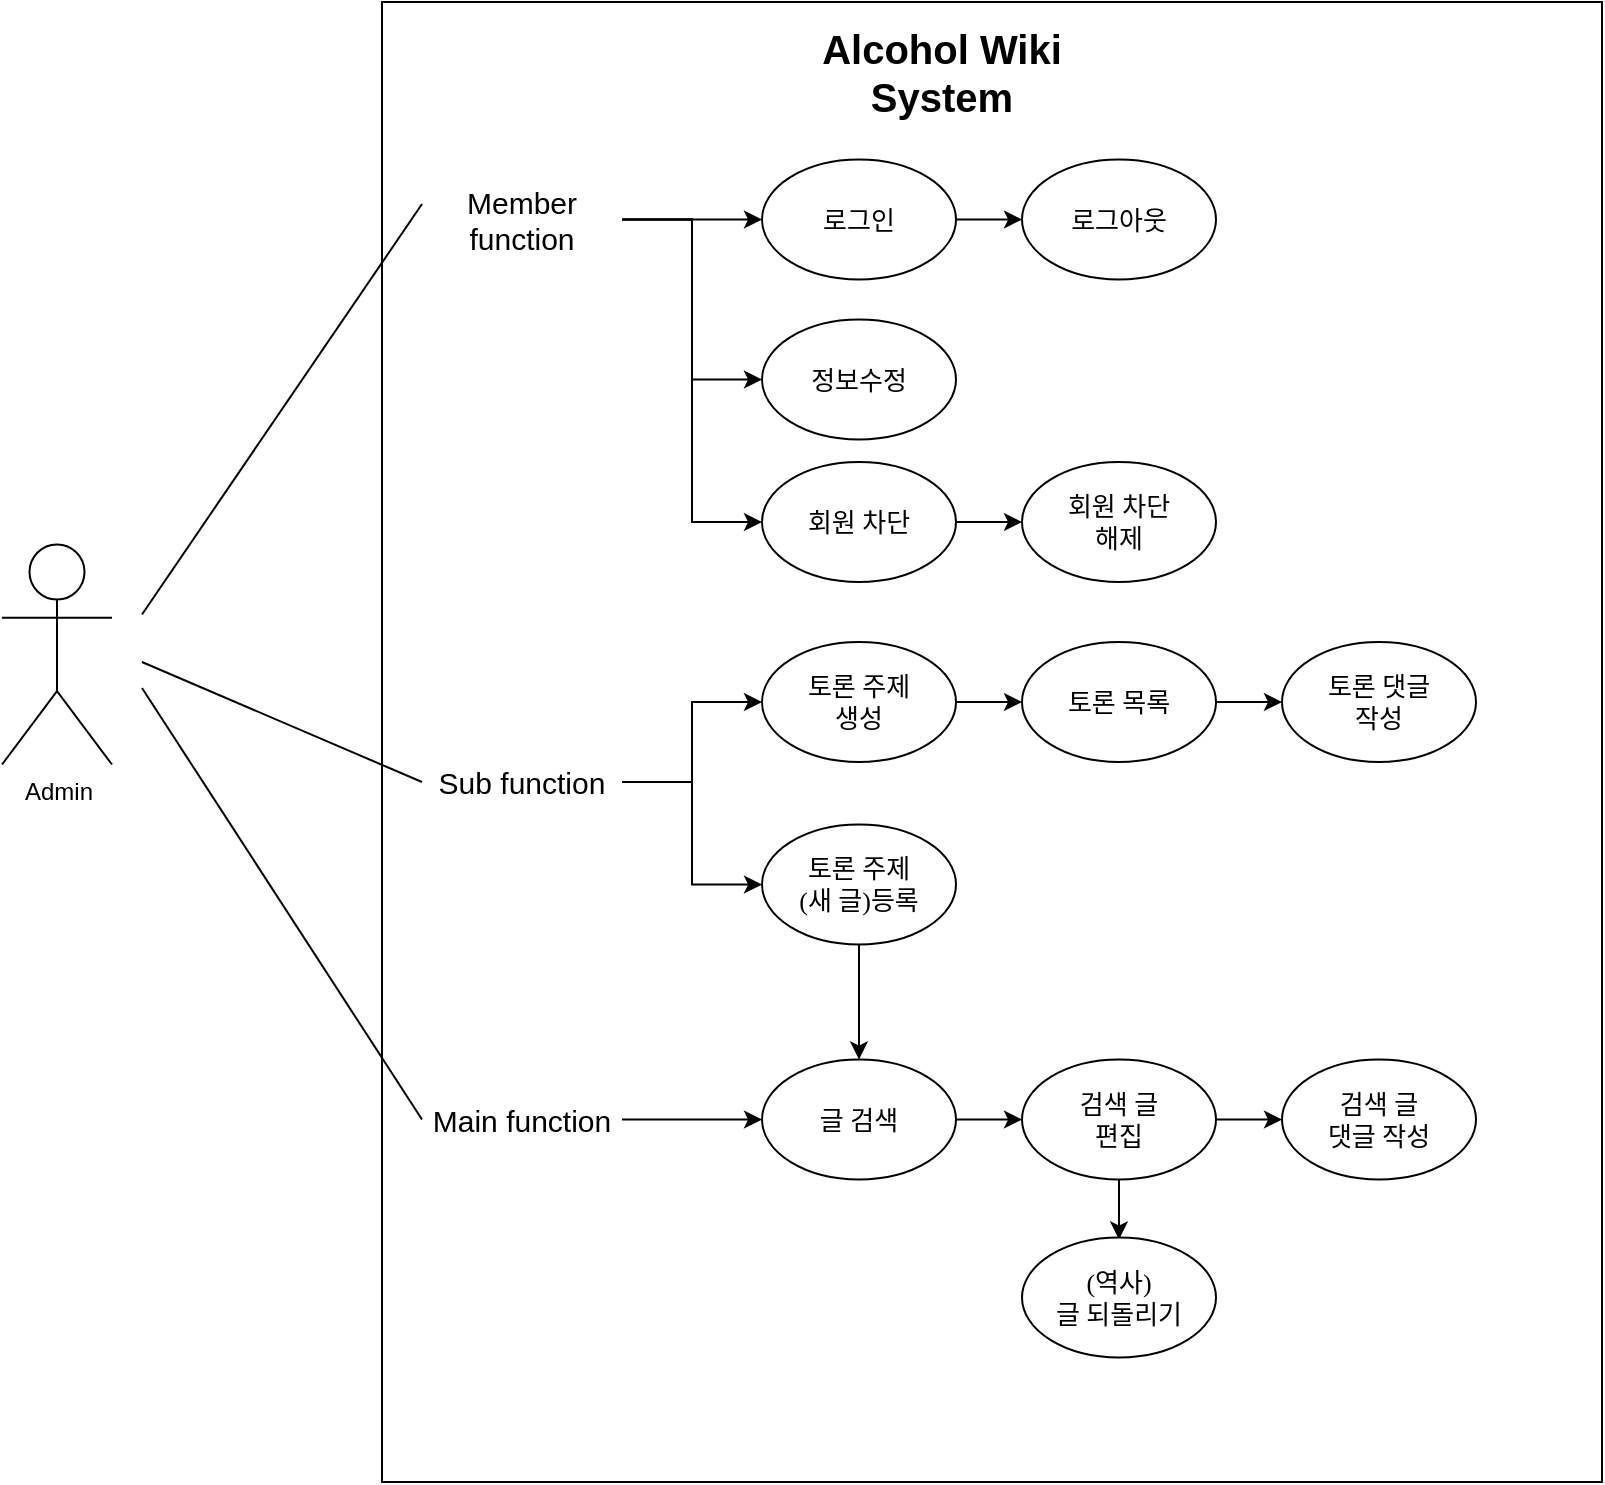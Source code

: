 <mxfile version="12.4.3" type="device" pages="1"><diagram id="AWpt1cC6xtf03FMIv0kv" name="Page-1"><mxGraphModel dx="1262" dy="784" grid="1" gridSize="10" guides="1" tooltips="1" connect="1" arrows="1" fold="1" page="1" pageScale="1" pageWidth="827" pageHeight="1169" math="0" shadow="0"><root><mxCell id="0"/><mxCell id="1" parent="0"/><mxCell id="Xe79Lpxz9a1_CP3FWoJ--1" value="" style="rounded=0;whiteSpace=wrap;html=1;fontSize=15;" vertex="1" parent="1"><mxGeometry x="430" y="180" width="610" height="740" as="geometry"/></mxCell><object label="Admin" id="Xe79Lpxz9a1_CP3FWoJ--2"><mxCell style="shape=umlActor;verticalLabelPosition=bottom;labelBackgroundColor=#ffffff;verticalAlign=top;html=1;outlineConnect=0;" vertex="1" parent="1"><mxGeometry x="240" y="451.25" width="55" height="110" as="geometry"/></mxCell></object><mxCell id="Xe79Lpxz9a1_CP3FWoJ--3" value="" style="edgeStyle=orthogonalEdgeStyle;rounded=0;orthogonalLoop=1;jettySize=auto;html=1;" edge="1" parent="1" source="Xe79Lpxz9a1_CP3FWoJ--4" target="Xe79Lpxz9a1_CP3FWoJ--5"><mxGeometry relative="1" as="geometry"/></mxCell><mxCell id="Xe79Lpxz9a1_CP3FWoJ--4" value="&lt;font face=&quot;Verdana&quot; style=&quot;font-size: 13px;&quot;&gt;로그인&lt;/font&gt;" style="ellipse;whiteSpace=wrap;html=1;fontSize=13;" vertex="1" parent="1"><mxGeometry x="620" y="258.75" width="97" height="60" as="geometry"/></mxCell><mxCell id="Xe79Lpxz9a1_CP3FWoJ--5" value="&lt;font face=&quot;Verdana&quot; style=&quot;font-size: 13px;&quot;&gt;&lt;span style=&quot;font-size: 13px;&quot;&gt;로그아웃&lt;/span&gt;&lt;/font&gt;" style="ellipse;whiteSpace=wrap;html=1;fontSize=13;" vertex="1" parent="1"><mxGeometry x="750" y="258.75" width="97" height="60" as="geometry"/></mxCell><mxCell id="Xe79Lpxz9a1_CP3FWoJ--6" value="&lt;font face=&quot;Verdana&quot; style=&quot;font-size: 13px;&quot;&gt;&lt;span style=&quot;font-size: 13px;&quot;&gt;정보수정&lt;/span&gt;&lt;/font&gt;" style="ellipse;whiteSpace=wrap;html=1;fontSize=13;" vertex="1" parent="1"><mxGeometry x="620" y="338.75" width="97" height="60" as="geometry"/></mxCell><mxCell id="Xe79Lpxz9a1_CP3FWoJ--7" value="" style="edgeStyle=orthogonalEdgeStyle;rounded=0;orthogonalLoop=1;jettySize=auto;html=1;fontSize=13;" edge="1" parent="1" source="Xe79Lpxz9a1_CP3FWoJ--8" target="Xe79Lpxz9a1_CP3FWoJ--10"><mxGeometry relative="1" as="geometry"/></mxCell><mxCell id="Xe79Lpxz9a1_CP3FWoJ--8" value="&lt;font face=&quot;Verdana&quot; style=&quot;font-size: 13px&quot;&gt;&lt;span style=&quot;font-size: 13px&quot;&gt;토론 주제 &lt;br&gt;생성&lt;/span&gt;&lt;/font&gt;" style="ellipse;whiteSpace=wrap;html=1;fontSize=13;" vertex="1" parent="1"><mxGeometry x="620" y="500" width="97" height="60" as="geometry"/></mxCell><mxCell id="Xe79Lpxz9a1_CP3FWoJ--9" value="" style="edgeStyle=orthogonalEdgeStyle;rounded=0;orthogonalLoop=1;jettySize=auto;html=1;fontSize=13;" edge="1" parent="1" source="Xe79Lpxz9a1_CP3FWoJ--10" target="Xe79Lpxz9a1_CP3FWoJ--11"><mxGeometry relative="1" as="geometry"/></mxCell><mxCell id="Xe79Lpxz9a1_CP3FWoJ--10" value="&lt;font face=&quot;Verdana&quot; style=&quot;font-size: 13px&quot;&gt;&lt;span style=&quot;font-size: 13px&quot;&gt;토론 목록&lt;/span&gt;&lt;/font&gt;" style="ellipse;whiteSpace=wrap;html=1;fontSize=13;" vertex="1" parent="1"><mxGeometry x="750" y="500" width="97" height="60" as="geometry"/></mxCell><mxCell id="Xe79Lpxz9a1_CP3FWoJ--11" value="&lt;font face=&quot;Verdana&quot;&gt;토론 댓글 &lt;br&gt;작성&lt;/font&gt;" style="ellipse;whiteSpace=wrap;html=1;fontSize=13;" vertex="1" parent="1"><mxGeometry x="880" y="500" width="97" height="60" as="geometry"/></mxCell><mxCell id="Xe79Lpxz9a1_CP3FWoJ--12" value="" style="edgeStyle=orthogonalEdgeStyle;rounded=0;orthogonalLoop=1;jettySize=auto;html=1;fontSize=13;" edge="1" parent="1" source="Xe79Lpxz9a1_CP3FWoJ--13" target="Xe79Lpxz9a1_CP3FWoJ--16"><mxGeometry relative="1" as="geometry"/></mxCell><mxCell id="Xe79Lpxz9a1_CP3FWoJ--13" value="&lt;font face=&quot;Verdana&quot;&gt;글 검색&lt;/font&gt;" style="ellipse;whiteSpace=wrap;html=1;fontSize=13;" vertex="1" parent="1"><mxGeometry x="620" y="708.75" width="97" height="60" as="geometry"/></mxCell><mxCell id="Xe79Lpxz9a1_CP3FWoJ--14" value="" style="edgeStyle=orthogonalEdgeStyle;rounded=0;orthogonalLoop=1;jettySize=auto;html=1;fontSize=13;" edge="1" parent="1" source="Xe79Lpxz9a1_CP3FWoJ--16" target="Xe79Lpxz9a1_CP3FWoJ--18"><mxGeometry relative="1" as="geometry"/></mxCell><mxCell id="Xe79Lpxz9a1_CP3FWoJ--15" value="" style="edgeStyle=orthogonalEdgeStyle;rounded=0;orthogonalLoop=1;jettySize=auto;html=1;fontSize=13;" edge="1" parent="1" source="Xe79Lpxz9a1_CP3FWoJ--16"><mxGeometry relative="1" as="geometry"><mxPoint x="798.5" y="798.75" as="targetPoint"/></mxGeometry></mxCell><mxCell id="Xe79Lpxz9a1_CP3FWoJ--16" value="&lt;font face=&quot;Verdana&quot;&gt;검색 글&lt;br&gt;편집&lt;br&gt;&lt;/font&gt;" style="ellipse;whiteSpace=wrap;html=1;fontSize=13;" vertex="1" parent="1"><mxGeometry x="750" y="708.75" width="97" height="60" as="geometry"/></mxCell><mxCell id="Xe79Lpxz9a1_CP3FWoJ--17" value="&lt;font face=&quot;Verdana&quot;&gt;(역사)&lt;br&gt;글 되돌리기&lt;br&gt;&lt;/font&gt;" style="ellipse;whiteSpace=wrap;html=1;fontSize=13;" vertex="1" parent="1"><mxGeometry x="750" y="797.75" width="97" height="60" as="geometry"/></mxCell><mxCell id="Xe79Lpxz9a1_CP3FWoJ--18" value="&lt;font face=&quot;Verdana&quot;&gt;검색 글&lt;br&gt;댓글 작성&lt;br&gt;&lt;/font&gt;" style="ellipse;whiteSpace=wrap;html=1;fontSize=13;" vertex="1" parent="1"><mxGeometry x="880" y="708.75" width="97" height="60" as="geometry"/></mxCell><mxCell id="Xe79Lpxz9a1_CP3FWoJ--19" style="edgeStyle=orthogonalEdgeStyle;rounded=0;orthogonalLoop=1;jettySize=auto;html=1;fontSize=13;" edge="1" parent="1" source="Xe79Lpxz9a1_CP3FWoJ--20" target="Xe79Lpxz9a1_CP3FWoJ--13"><mxGeometry relative="1" as="geometry"/></mxCell><mxCell id="Xe79Lpxz9a1_CP3FWoJ--20" value="&lt;font style=&quot;font-size: 15px;&quot;&gt;&lt;span style=&quot;font-size: 15px;&quot;&gt;Main function&lt;/span&gt;&lt;/font&gt;" style="text;html=1;strokeColor=none;fillColor=none;align=center;verticalAlign=middle;whiteSpace=wrap;rounded=0;fontSize=15;fontStyle=0" vertex="1" parent="1"><mxGeometry x="450" y="701.25" width="100" height="75" as="geometry"/></mxCell><mxCell id="Xe79Lpxz9a1_CP3FWoJ--21" style="edgeStyle=orthogonalEdgeStyle;rounded=0;orthogonalLoop=1;jettySize=auto;html=1;entryX=0;entryY=0.5;entryDx=0;entryDy=0;fontSize=13;" edge="1" parent="1" source="Xe79Lpxz9a1_CP3FWoJ--22" target="Xe79Lpxz9a1_CP3FWoJ--8"><mxGeometry relative="1" as="geometry"/></mxCell><mxCell id="Xe79Lpxz9a1_CP3FWoJ--33" style="edgeStyle=orthogonalEdgeStyle;rounded=0;orthogonalLoop=1;jettySize=auto;html=1;fontSize=15;" edge="1" parent="1" source="Xe79Lpxz9a1_CP3FWoJ--22" target="Xe79Lpxz9a1_CP3FWoJ--31"><mxGeometry relative="1" as="geometry"/></mxCell><mxCell id="Xe79Lpxz9a1_CP3FWoJ--22" value="&lt;font style=&quot;font-size: 15px;&quot;&gt;&lt;span style=&quot;font-size: 15px;&quot;&gt;Sub function&lt;/span&gt;&lt;/font&gt;" style="text;html=1;strokeColor=none;fillColor=none;align=center;verticalAlign=middle;whiteSpace=wrap;rounded=0;fontSize=15;fontStyle=0" vertex="1" parent="1"><mxGeometry x="450" y="532.5" width="100" height="75" as="geometry"/></mxCell><mxCell id="Xe79Lpxz9a1_CP3FWoJ--23" style="edgeStyle=orthogonalEdgeStyle;rounded=0;orthogonalLoop=1;jettySize=auto;html=1;entryX=0;entryY=0.5;entryDx=0;entryDy=0;fontSize=13;" edge="1" parent="1" source="Xe79Lpxz9a1_CP3FWoJ--24" target="Xe79Lpxz9a1_CP3FWoJ--4"><mxGeometry relative="1" as="geometry"/></mxCell><mxCell id="Xe79Lpxz9a1_CP3FWoJ--40" style="edgeStyle=orthogonalEdgeStyle;rounded=0;orthogonalLoop=1;jettySize=auto;html=1;entryX=0;entryY=0.5;entryDx=0;entryDy=0;fontSize=15;" edge="1" parent="1" source="Xe79Lpxz9a1_CP3FWoJ--24" target="Xe79Lpxz9a1_CP3FWoJ--6"><mxGeometry relative="1" as="geometry"/></mxCell><mxCell id="Xe79Lpxz9a1_CP3FWoJ--44" style="edgeStyle=orthogonalEdgeStyle;rounded=0;orthogonalLoop=1;jettySize=auto;html=1;entryX=0;entryY=0.5;entryDx=0;entryDy=0;fontSize=15;" edge="1" parent="1" source="Xe79Lpxz9a1_CP3FWoJ--24" target="Xe79Lpxz9a1_CP3FWoJ--38"><mxGeometry relative="1" as="geometry"/></mxCell><mxCell id="Xe79Lpxz9a1_CP3FWoJ--24" value="&lt;font style=&quot;font-size: 15px;&quot;&gt;&lt;span style=&quot;font-size: 15px;&quot;&gt;Member&lt;br style=&quot;font-size: 15px;&quot;&gt;function&lt;/span&gt;&lt;/font&gt;" style="text;html=1;strokeColor=none;fillColor=none;align=center;verticalAlign=middle;whiteSpace=wrap;rounded=0;fontSize=15;fontStyle=0" vertex="1" parent="1"><mxGeometry x="450" y="251.25" width="100" height="75" as="geometry"/></mxCell><mxCell id="Xe79Lpxz9a1_CP3FWoJ--25" value="&lt;b&gt;&lt;font style=&quot;font-size: 20px&quot;&gt;Alcohol Wiki System&lt;/font&gt;&lt;/b&gt;" style="text;html=1;strokeColor=none;fillColor=none;align=center;verticalAlign=middle;whiteSpace=wrap;rounded=0;fontSize=15;" vertex="1" parent="1"><mxGeometry x="645" y="190" width="130" height="50" as="geometry"/></mxCell><mxCell id="Xe79Lpxz9a1_CP3FWoJ--26" value="" style="endArrow=none;html=1;fontSize=15;entryX=0;entryY=0.397;entryDx=0;entryDy=0;entryPerimeter=0;" edge="1" parent="1" target="Xe79Lpxz9a1_CP3FWoJ--24"><mxGeometry width="50" height="50" relative="1" as="geometry"><mxPoint x="310" y="486.25" as="sourcePoint"/><mxPoint x="360" y="436.25" as="targetPoint"/></mxGeometry></mxCell><mxCell id="Xe79Lpxz9a1_CP3FWoJ--27" value="" style="endArrow=none;html=1;fontSize=15;entryX=0;entryY=0.5;entryDx=0;entryDy=0;" edge="1" parent="1" target="Xe79Lpxz9a1_CP3FWoJ--22"><mxGeometry width="50" height="50" relative="1" as="geometry"><mxPoint x="310" y="510" as="sourcePoint"/><mxPoint x="360" y="460" as="targetPoint"/></mxGeometry></mxCell><mxCell id="Xe79Lpxz9a1_CP3FWoJ--28" value="" style="endArrow=none;html=1;fontSize=15;entryX=0;entryY=0.5;entryDx=0;entryDy=0;" edge="1" parent="1" target="Xe79Lpxz9a1_CP3FWoJ--20"><mxGeometry width="50" height="50" relative="1" as="geometry"><mxPoint x="310" y="523" as="sourcePoint"/><mxPoint x="360" y="489.25" as="targetPoint"/></mxGeometry></mxCell><mxCell id="Xe79Lpxz9a1_CP3FWoJ--37" value="" style="edgeStyle=orthogonalEdgeStyle;rounded=0;orthogonalLoop=1;jettySize=auto;html=1;fontSize=15;" edge="1" parent="1" source="Xe79Lpxz9a1_CP3FWoJ--31" target="Xe79Lpxz9a1_CP3FWoJ--13"><mxGeometry relative="1" as="geometry"/></mxCell><mxCell id="Xe79Lpxz9a1_CP3FWoJ--31" value="&lt;font face=&quot;Verdana&quot; style=&quot;font-size: 13px&quot;&gt;&lt;span style=&quot;font-size: 13px&quot;&gt;토론 주제 &lt;br&gt;(새 글)등록&lt;br&gt;&lt;/span&gt;&lt;/font&gt;" style="ellipse;whiteSpace=wrap;html=1;fontSize=13;" vertex="1" parent="1"><mxGeometry x="620" y="591.25" width="97" height="60" as="geometry"/></mxCell><mxCell id="Xe79Lpxz9a1_CP3FWoJ--43" value="" style="edgeStyle=orthogonalEdgeStyle;rounded=0;orthogonalLoop=1;jettySize=auto;html=1;fontSize=15;" edge="1" parent="1" source="Xe79Lpxz9a1_CP3FWoJ--38" target="Xe79Lpxz9a1_CP3FWoJ--42"><mxGeometry relative="1" as="geometry"/></mxCell><mxCell id="Xe79Lpxz9a1_CP3FWoJ--38" value="&lt;font face=&quot;Verdana&quot; style=&quot;font-size: 13px&quot;&gt;&lt;span style=&quot;font-size: 13px&quot;&gt;회원 차단&lt;/span&gt;&lt;/font&gt;" style="ellipse;whiteSpace=wrap;html=1;fontSize=13;" vertex="1" parent="1"><mxGeometry x="620" y="410" width="97" height="60" as="geometry"/></mxCell><mxCell id="Xe79Lpxz9a1_CP3FWoJ--42" value="&lt;font face=&quot;Verdana&quot; style=&quot;font-size: 13px&quot;&gt;&lt;span style=&quot;font-size: 13px&quot;&gt;회원 차단 &lt;br&gt;해제&lt;/span&gt;&lt;/font&gt;" style="ellipse;whiteSpace=wrap;html=1;fontSize=13;" vertex="1" parent="1"><mxGeometry x="750" y="410" width="97" height="60" as="geometry"/></mxCell></root></mxGraphModel></diagram></mxfile>